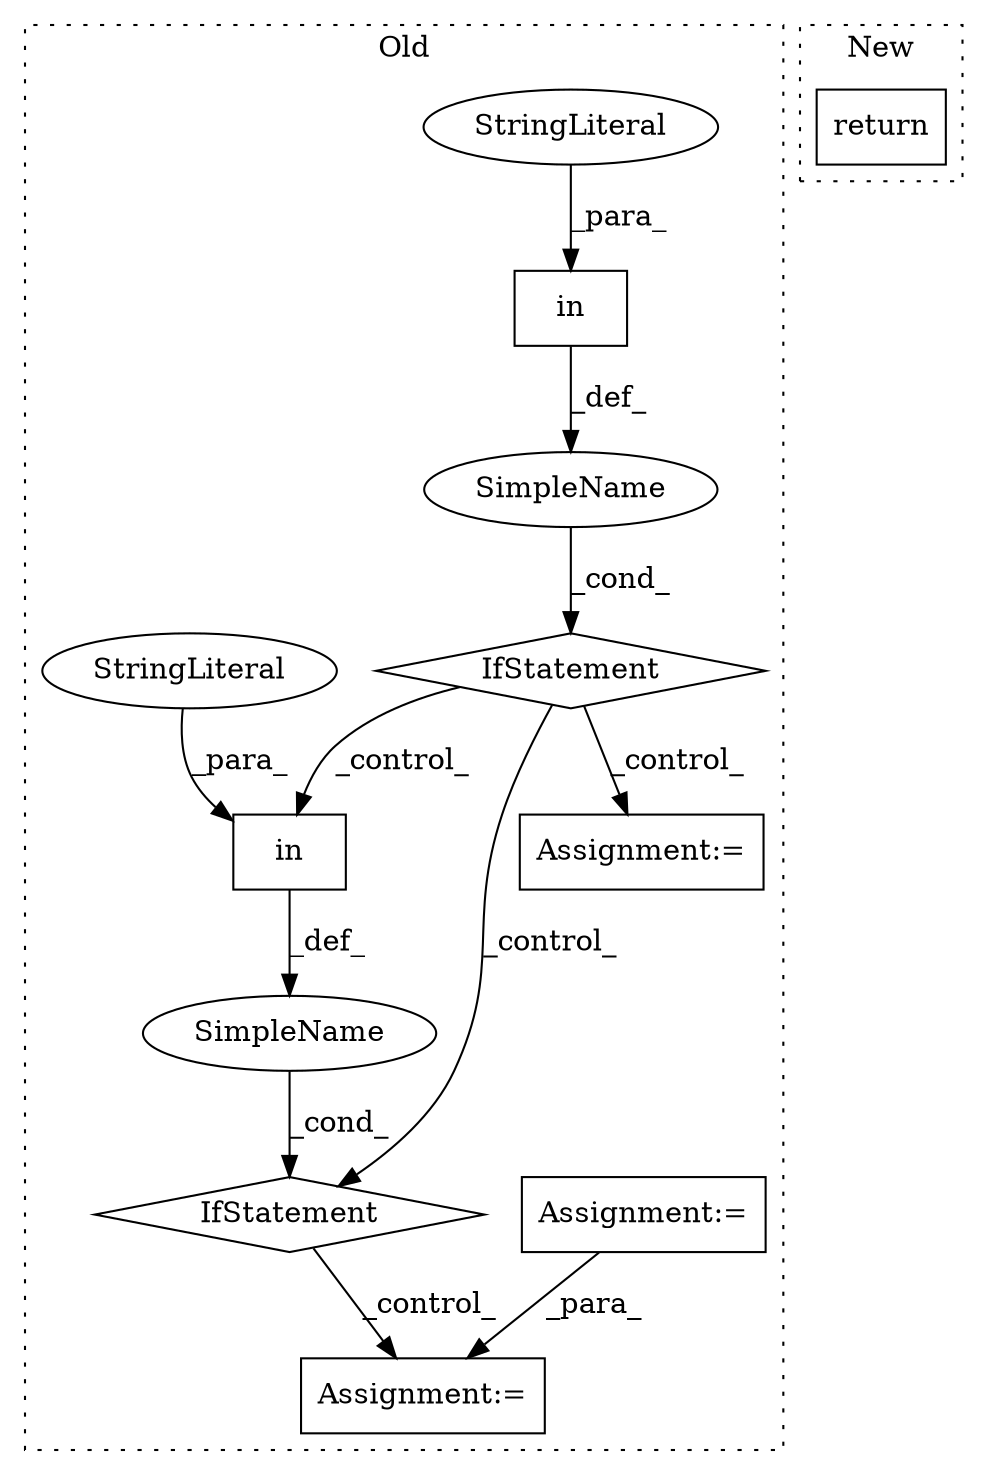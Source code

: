 digraph G {
subgraph cluster0 {
1 [label="in" a="105" s="16121" l="22" shape="box"];
3 [label="IfStatement" a="25" s="16113,16143" l="8,2" shape="diamond"];
4 [label="Assignment:=" a="7" s="16174" l="1" shape="box"];
5 [label="SimpleName" a="42" s="" l="" shape="ellipse"];
6 [label="SimpleName" a="42" s="" l="" shape="ellipse"];
7 [label="IfStatement" a="25" s="15924,15989" l="4,2" shape="diamond"];
8 [label="Assignment:=" a="7" s="16264" l="1" shape="box"];
9 [label="Assignment:=" a="7" s="15804" l="1" shape="box"];
10 [label="in" a="105" s="15933" l="22" shape="box"];
11 [label="StringLiteral" a="45" s="15933" l="12" shape="ellipse"];
12 [label="StringLiteral" a="45" s="16121" l="12" shape="ellipse"];
label = "Old";
style="dotted";
}
subgraph cluster1 {
2 [label="return" a="41" s="16365" l="7" shape="box"];
label = "New";
style="dotted";
}
1 -> 5 [label="_def_"];
3 -> 4 [label="_control_"];
5 -> 3 [label="_cond_"];
6 -> 7 [label="_cond_"];
7 -> 3 [label="_control_"];
7 -> 1 [label="_control_"];
7 -> 8 [label="_control_"];
9 -> 4 [label="_para_"];
10 -> 6 [label="_def_"];
11 -> 10 [label="_para_"];
12 -> 1 [label="_para_"];
}
